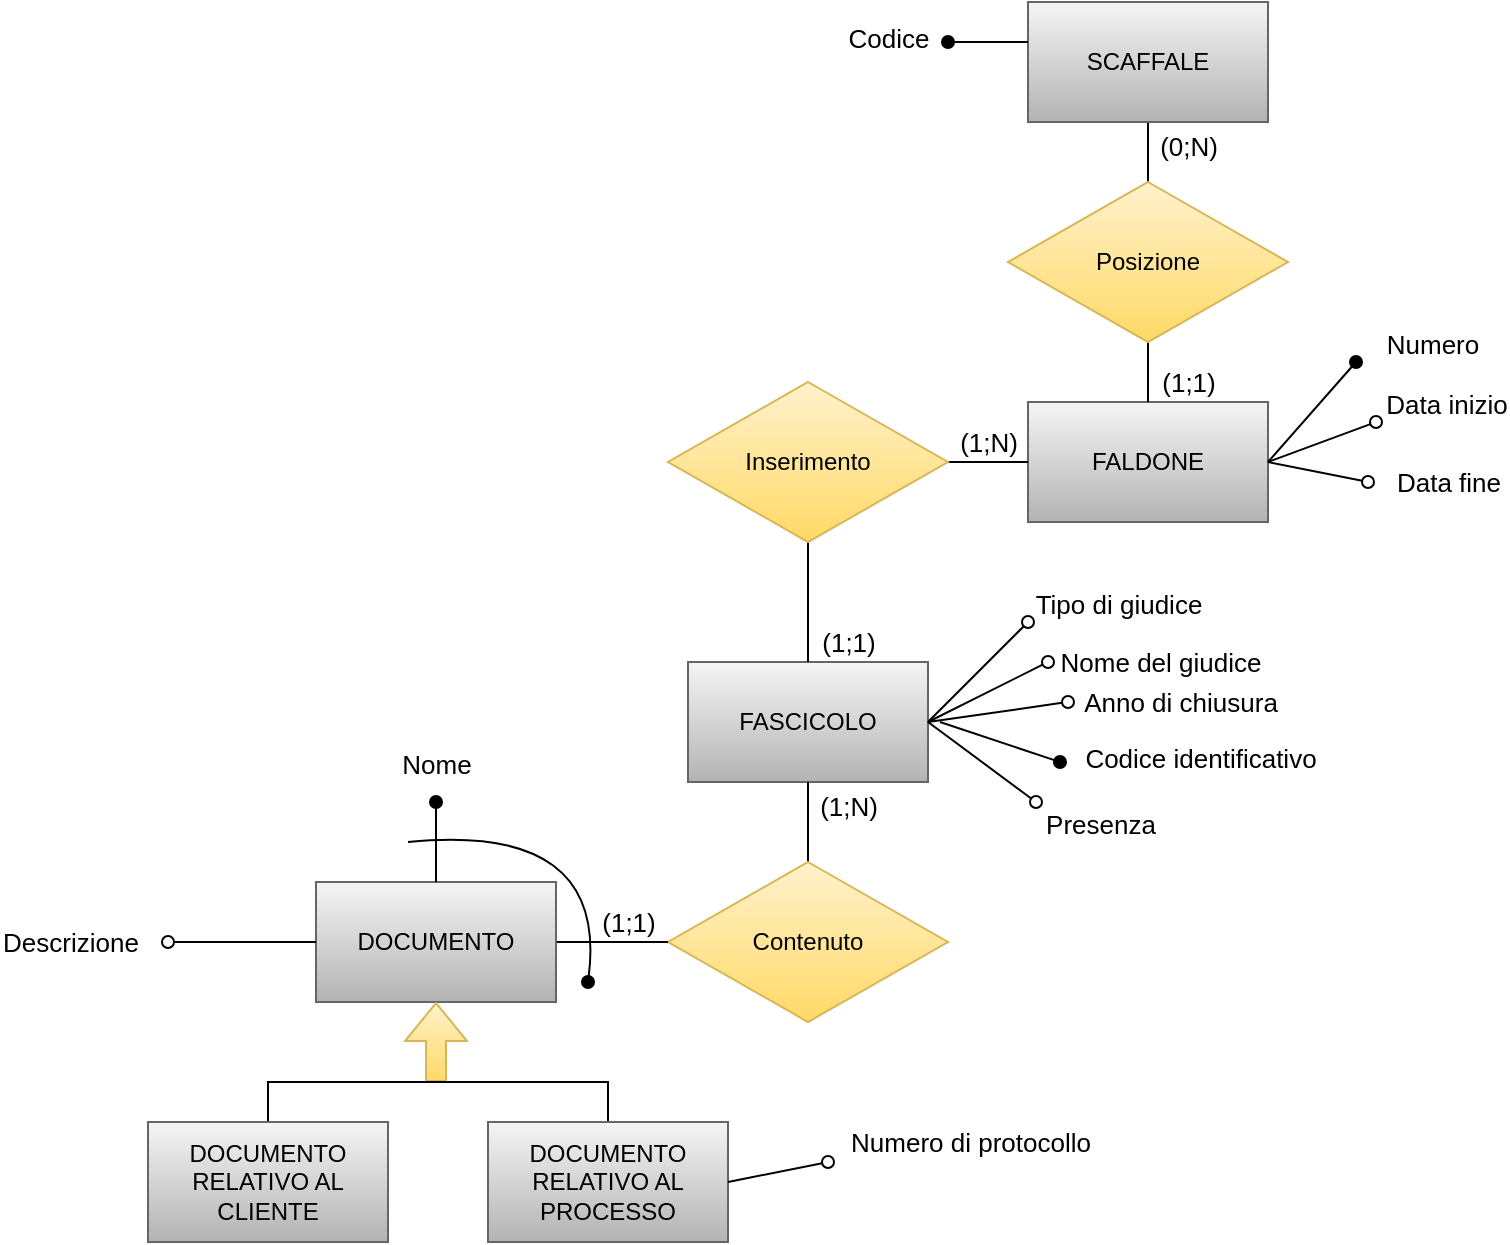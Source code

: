 <mxfile version="15.7.3" type="device"><diagram id="Vu_v4GvVpJcL4cm9YYdX" name="Pagina-1"><mxGraphModel dx="946" dy="626" grid="1" gridSize="10" guides="1" tooltips="1" connect="1" arrows="1" fold="1" page="1" pageScale="1" pageWidth="827" pageHeight="1169" math="0" shadow="0"><root><mxCell id="0"/><mxCell id="1" parent="0"/><mxCell id="B6AVpQu9Wes-F1NM1T3R-1" value="FASCICOLO" style="rounded=0;whiteSpace=wrap;html=1;fillColor=#f5f5f5;gradientColor=#b3b3b3;strokeColor=#666666;" parent="1" vertex="1"><mxGeometry x="350" y="480" width="120" height="60" as="geometry"/></mxCell><mxCell id="B6AVpQu9Wes-F1NM1T3R-3" value="FALDONE" style="rounded=0;whiteSpace=wrap;html=1;fillColor=#f5f5f5;gradientColor=#b3b3b3;strokeColor=#666666;" parent="1" vertex="1"><mxGeometry x="520" y="350" width="120" height="60" as="geometry"/></mxCell><mxCell id="B6AVpQu9Wes-F1NM1T3R-5" value="" style="edgeStyle=orthogonalEdgeStyle;rounded=0;orthogonalLoop=1;jettySize=auto;html=1;startArrow=none;startFill=0;endArrow=none;endFill=0;" parent="1" source="B6AVpQu9Wes-F1NM1T3R-6" target="B6AVpQu9Wes-F1NM1T3R-1" edge="1"><mxGeometry relative="1" as="geometry"/></mxCell><mxCell id="qi-3fAe8yjlo5WdNPsHU-6" value="(1;N)" style="edgeLabel;html=1;align=center;verticalAlign=middle;resizable=0;points=[];fontSize=13;" parent="B6AVpQu9Wes-F1NM1T3R-5" vertex="1" connectable="0"><mxGeometry x="0.4" y="2" relative="1" as="geometry"><mxPoint x="22" as="offset"/></mxGeometry></mxCell><mxCell id="B6AVpQu9Wes-F1NM1T3R-6" value="Contenuto" style="rhombus;whiteSpace=wrap;html=1;fillColor=#fff2cc;gradientColor=#ffd966;strokeColor=#d6b656;" parent="1" vertex="1"><mxGeometry x="340" y="580" width="140" height="80" as="geometry"/></mxCell><mxCell id="B6AVpQu9Wes-F1NM1T3R-7" value="" style="edgeStyle=orthogonalEdgeStyle;rounded=0;orthogonalLoop=1;jettySize=auto;html=1;startArrow=none;startFill=0;endArrow=none;endFill=0;" parent="1" source="B6AVpQu9Wes-F1NM1T3R-9" target="B6AVpQu9Wes-F1NM1T3R-3" edge="1"><mxGeometry relative="1" as="geometry"/></mxCell><mxCell id="qi-3fAe8yjlo5WdNPsHU-4" value="(1;N)" style="edgeLabel;html=1;align=center;verticalAlign=middle;resizable=0;points=[];fontSize=13;" parent="B6AVpQu9Wes-F1NM1T3R-7" vertex="1" connectable="0"><mxGeometry x="-0.2" relative="1" as="geometry"><mxPoint x="4" y="-10" as="offset"/></mxGeometry></mxCell><mxCell id="B6AVpQu9Wes-F1NM1T3R-8" value="" style="edgeStyle=orthogonalEdgeStyle;rounded=0;orthogonalLoop=1;jettySize=auto;html=1;startArrow=none;startFill=0;endArrow=none;endFill=0;" parent="1" source="B6AVpQu9Wes-F1NM1T3R-9" target="B6AVpQu9Wes-F1NM1T3R-1" edge="1"><mxGeometry relative="1" as="geometry"/></mxCell><mxCell id="qi-3fAe8yjlo5WdNPsHU-3" value="(1;1)" style="edgeLabel;html=1;align=center;verticalAlign=middle;resizable=0;points=[];fontSize=13;" parent="B6AVpQu9Wes-F1NM1T3R-8" vertex="1" connectable="0"><mxGeometry x="-0.433" y="2" relative="1" as="geometry"><mxPoint x="18" y="33" as="offset"/></mxGeometry></mxCell><mxCell id="B6AVpQu9Wes-F1NM1T3R-9" value="Inserimento" style="rhombus;whiteSpace=wrap;html=1;fillColor=#fff2cc;gradientColor=#ffd966;strokeColor=#d6b656;" parent="1" vertex="1"><mxGeometry x="340" y="340" width="140" height="80" as="geometry"/></mxCell><mxCell id="B6AVpQu9Wes-F1NM1T3R-10" value="" style="edgeStyle=orthogonalEdgeStyle;rounded=0;orthogonalLoop=1;jettySize=auto;html=1;startArrow=none;startFill=0;endArrow=none;endFill=0;" parent="1" source="B6AVpQu9Wes-F1NM1T3R-12" target="B6AVpQu9Wes-F1NM1T3R-3" edge="1"><mxGeometry relative="1" as="geometry"/></mxCell><mxCell id="qi-3fAe8yjlo5WdNPsHU-1" value="&lt;font style=&quot;font-size: 13px&quot;&gt;(1;1)&lt;/font&gt;" style="edgeLabel;html=1;align=center;verticalAlign=middle;resizable=0;points=[];" parent="B6AVpQu9Wes-F1NM1T3R-10" vertex="1" connectable="0"><mxGeometry x="0.36" y="1" relative="1" as="geometry"><mxPoint x="19" y="6" as="offset"/></mxGeometry></mxCell><mxCell id="B6AVpQu9Wes-F1NM1T3R-11" value="" style="edgeStyle=orthogonalEdgeStyle;rounded=0;orthogonalLoop=1;jettySize=auto;html=1;startArrow=none;startFill=0;endArrow=none;endFill=0;" parent="1" source="B6AVpQu9Wes-F1NM1T3R-12" target="B6AVpQu9Wes-F1NM1T3R-13" edge="1"><mxGeometry relative="1" as="geometry"/></mxCell><mxCell id="qi-3fAe8yjlo5WdNPsHU-2" value="(0;N)" style="edgeLabel;html=1;align=center;verticalAlign=middle;resizable=0;points=[];fontSize=13;" parent="B6AVpQu9Wes-F1NM1T3R-11" vertex="1" connectable="0"><mxGeometry x="0.52" y="2" relative="1" as="geometry"><mxPoint x="22" as="offset"/></mxGeometry></mxCell><mxCell id="B6AVpQu9Wes-F1NM1T3R-12" value="Posizione" style="rhombus;whiteSpace=wrap;html=1;fillColor=#fff2cc;gradientColor=#ffd966;strokeColor=#d6b656;" parent="1" vertex="1"><mxGeometry x="510" y="240" width="140" height="80" as="geometry"/></mxCell><mxCell id="B6AVpQu9Wes-F1NM1T3R-13" value="SCAFFALE" style="whiteSpace=wrap;html=1;fillColor=#f5f5f5;gradientColor=#b3b3b3;strokeColor=#666666;" parent="1" vertex="1"><mxGeometry x="520" y="150" width="120" height="60" as="geometry"/></mxCell><mxCell id="B6AVpQu9Wes-F1NM1T3R-14" value="" style="endArrow=oval;html=1;rounded=0;endFill=1;" parent="1" edge="1"><mxGeometry width="50" height="50" relative="1" as="geometry"><mxPoint x="520" y="170" as="sourcePoint"/><mxPoint x="480" y="170" as="targetPoint"/></mxGeometry></mxCell><mxCell id="B6AVpQu9Wes-F1NM1T3R-15" value="Codice" style="edgeLabel;html=1;align=center;verticalAlign=middle;resizable=0;points=[];fontSize=13;" parent="B6AVpQu9Wes-F1NM1T3R-14" vertex="1" connectable="0"><mxGeometry x="0.2" y="-1" relative="1" as="geometry"><mxPoint x="-46" y="-1" as="offset"/></mxGeometry></mxCell><mxCell id="B6AVpQu9Wes-F1NM1T3R-22" value="" style="edgeStyle=orthogonalEdgeStyle;rounded=0;orthogonalLoop=1;jettySize=auto;html=1;startArrow=none;startFill=0;endArrow=none;endFill=0;entryX=1;entryY=0.5;entryDx=0;entryDy=0;" parent="1" source="B6AVpQu9Wes-F1NM1T3R-6" target="B6AVpQu9Wes-F1NM1T3R-39" edge="1"><mxGeometry relative="1" as="geometry"><mxPoint x="290" y="620" as="targetPoint"/><mxPoint x="340" y="620" as="sourcePoint"/></mxGeometry></mxCell><mxCell id="qi-3fAe8yjlo5WdNPsHU-5" value="(1;1)" style="edgeLabel;html=1;align=center;verticalAlign=middle;resizable=0;points=[];fontSize=13;" parent="B6AVpQu9Wes-F1NM1T3R-22" vertex="1" connectable="0"><mxGeometry x="-0.036" y="2" relative="1" as="geometry"><mxPoint x="7" y="-12" as="offset"/></mxGeometry></mxCell><mxCell id="B6AVpQu9Wes-F1NM1T3R-23" value="" style="endArrow=oval;html=1;rounded=0;endFill=1;" parent="1" edge="1"><mxGeometry width="50" height="50" relative="1" as="geometry"><mxPoint x="640" y="380" as="sourcePoint"/><mxPoint x="684" y="330" as="targetPoint"/></mxGeometry></mxCell><mxCell id="B6AVpQu9Wes-F1NM1T3R-24" value="Numero" style="edgeLabel;html=1;align=center;verticalAlign=middle;resizable=0;points=[];fontSize=13;" parent="B6AVpQu9Wes-F1NM1T3R-23" vertex="1" connectable="0"><mxGeometry x="0.46" y="-1" relative="1" as="geometry"><mxPoint x="49" y="-24" as="offset"/></mxGeometry></mxCell><mxCell id="B6AVpQu9Wes-F1NM1T3R-25" value="" style="endArrow=oval;html=1;rounded=0;endFill=0;" parent="1" edge="1"><mxGeometry width="50" height="50" relative="1" as="geometry"><mxPoint x="640" y="380" as="sourcePoint"/><mxPoint x="694" y="360" as="targetPoint"/></mxGeometry></mxCell><mxCell id="B6AVpQu9Wes-F1NM1T3R-26" value="Data inizio" style="edgeLabel;html=1;align=center;verticalAlign=middle;resizable=0;points=[];fontSize=13;" parent="B6AVpQu9Wes-F1NM1T3R-25" vertex="1" connectable="0"><mxGeometry x="0.46" y="-1" relative="1" as="geometry"><mxPoint x="49" y="-16" as="offset"/></mxGeometry></mxCell><mxCell id="B6AVpQu9Wes-F1NM1T3R-27" value="" style="endArrow=oval;html=1;rounded=0;endFill=0;" parent="1" edge="1"><mxGeometry width="50" height="50" relative="1" as="geometry"><mxPoint x="640" y="380" as="sourcePoint"/><mxPoint x="690" y="390" as="targetPoint"/></mxGeometry></mxCell><mxCell id="B6AVpQu9Wes-F1NM1T3R-28" value="Data fine" style="edgeLabel;html=1;align=center;verticalAlign=middle;resizable=0;points=[];fontSize=13;" parent="B6AVpQu9Wes-F1NM1T3R-27" vertex="1" connectable="0"><mxGeometry x="0.46" y="-1" relative="1" as="geometry"><mxPoint x="54" y="2" as="offset"/></mxGeometry></mxCell><mxCell id="B6AVpQu9Wes-F1NM1T3R-29" value="" style="endArrow=oval;html=1;rounded=0;endFill=0;" parent="1" edge="1"><mxGeometry width="50" height="50" relative="1" as="geometry"><mxPoint x="470" y="510" as="sourcePoint"/><mxPoint x="520" y="460" as="targetPoint"/></mxGeometry></mxCell><mxCell id="B6AVpQu9Wes-F1NM1T3R-30" value="Tipo di giudice" style="edgeLabel;html=1;align=center;verticalAlign=middle;resizable=0;points=[];fontSize=13;" parent="B6AVpQu9Wes-F1NM1T3R-29" vertex="1" connectable="0"><mxGeometry x="0.46" y="-4" relative="1" as="geometry"><mxPoint x="56" y="-26" as="offset"/></mxGeometry></mxCell><mxCell id="B6AVpQu9Wes-F1NM1T3R-31" value="" style="endArrow=oval;html=1;rounded=0;endFill=0;exitX=1;exitY=0.5;exitDx=0;exitDy=0;" parent="1" edge="1"><mxGeometry width="50" height="50" relative="1" as="geometry"><mxPoint x="470" y="510" as="sourcePoint"/><mxPoint x="530" y="480" as="targetPoint"/></mxGeometry></mxCell><mxCell id="B6AVpQu9Wes-F1NM1T3R-32" value="Nome del giudice" style="edgeLabel;html=1;align=center;verticalAlign=middle;resizable=0;points=[];fontSize=13;" parent="B6AVpQu9Wes-F1NM1T3R-31" vertex="1" connectable="0"><mxGeometry x="0.46" y="-4" relative="1" as="geometry"><mxPoint x="70" y="-12" as="offset"/></mxGeometry></mxCell><mxCell id="B6AVpQu9Wes-F1NM1T3R-33" value="" style="endArrow=oval;html=1;rounded=0;endFill=0;exitX=1;exitY=0.5;exitDx=0;exitDy=0;" parent="1" edge="1"><mxGeometry width="50" height="50" relative="1" as="geometry"><mxPoint x="470" y="510" as="sourcePoint"/><mxPoint x="540" y="500" as="targetPoint"/></mxGeometry></mxCell><mxCell id="B6AVpQu9Wes-F1NM1T3R-34" value="Anno di chiusura" style="edgeLabel;html=1;align=center;verticalAlign=middle;resizable=0;points=[];fontSize=13;" parent="B6AVpQu9Wes-F1NM1T3R-33" vertex="1" connectable="0"><mxGeometry x="0.46" y="-4" relative="1" as="geometry"><mxPoint x="74" y="-7" as="offset"/></mxGeometry></mxCell><mxCell id="B6AVpQu9Wes-F1NM1T3R-35" value="" style="endArrow=oval;html=1;rounded=0;endFill=1;" parent="1" edge="1"><mxGeometry width="50" height="50" relative="1" as="geometry"><mxPoint x="476" y="510" as="sourcePoint"/><mxPoint x="536" y="530" as="targetPoint"/></mxGeometry></mxCell><mxCell id="B6AVpQu9Wes-F1NM1T3R-36" value="Codice identificativo" style="edgeLabel;html=1;align=center;verticalAlign=middle;resizable=0;points=[];fontSize=13;" parent="B6AVpQu9Wes-F1NM1T3R-35" vertex="1" connectable="0"><mxGeometry x="0.46" y="-4" relative="1" as="geometry"><mxPoint x="87" y="-1" as="offset"/></mxGeometry></mxCell><mxCell id="B6AVpQu9Wes-F1NM1T3R-37" value="" style="endArrow=oval;html=1;rounded=0;endFill=0;" parent="1" edge="1"><mxGeometry width="50" height="50" relative="1" as="geometry"><mxPoint x="470" y="510" as="sourcePoint"/><mxPoint x="524" y="550" as="targetPoint"/></mxGeometry></mxCell><mxCell id="B6AVpQu9Wes-F1NM1T3R-38" value="Presenza" style="edgeLabel;html=1;align=center;verticalAlign=middle;resizable=0;points=[];fontSize=13;" parent="B6AVpQu9Wes-F1NM1T3R-37" vertex="1" connectable="0"><mxGeometry x="0.46" y="-4" relative="1" as="geometry"><mxPoint x="49" y="18" as="offset"/></mxGeometry></mxCell><mxCell id="B6AVpQu9Wes-F1NM1T3R-39" value="DOCUMENTO" style="rounded=0;whiteSpace=wrap;html=1;fillColor=#f5f5f5;gradientColor=#b3b3b3;strokeColor=#666666;" parent="1" vertex="1"><mxGeometry x="164" y="590" width="120" height="60" as="geometry"/></mxCell><mxCell id="B6AVpQu9Wes-F1NM1T3R-40" value="" style="endArrow=oval;html=1;rounded=0;exitX=0.5;exitY=0;exitDx=0;exitDy=0;endFill=1;" parent="1" source="B6AVpQu9Wes-F1NM1T3R-39" edge="1"><mxGeometry width="50" height="50" relative="1" as="geometry"><mxPoint x="100" y="620" as="sourcePoint"/><mxPoint x="224" y="550" as="targetPoint"/></mxGeometry></mxCell><mxCell id="B6AVpQu9Wes-F1NM1T3R-41" value="&lt;font style=&quot;font-size: 13px&quot;&gt;Nome&lt;/font&gt;" style="edgeLabel;html=1;align=center;verticalAlign=middle;resizable=0;points=[];" parent="B6AVpQu9Wes-F1NM1T3R-40" vertex="1" connectable="0"><mxGeometry x="0.582" y="1" relative="1" as="geometry"><mxPoint x="1" y="-28" as="offset"/></mxGeometry></mxCell><mxCell id="B6AVpQu9Wes-F1NM1T3R-42" value="" style="shape=flexArrow;endArrow=classic;html=1;rounded=0;fontSize=13;fillColor=#fff2cc;gradientColor=#ffd966;strokeColor=#d6b656;" parent="1" edge="1"><mxGeometry width="50" height="50" relative="1" as="geometry"><mxPoint x="224" y="690" as="sourcePoint"/><mxPoint x="224" y="650" as="targetPoint"/></mxGeometry></mxCell><mxCell id="B6AVpQu9Wes-F1NM1T3R-43" style="edgeStyle=orthogonalEdgeStyle;rounded=0;orthogonalLoop=1;jettySize=auto;html=1;entryX=0.5;entryY=0;entryDx=0;entryDy=0;fontSize=13;endArrow=none;endFill=0;" parent="1" source="B6AVpQu9Wes-F1NM1T3R-44" target="B6AVpQu9Wes-F1NM1T3R-45" edge="1"><mxGeometry relative="1" as="geometry"><Array as="points"><mxPoint x="140" y="690"/><mxPoint x="310" y="690"/></Array></mxGeometry></mxCell><mxCell id="B6AVpQu9Wes-F1NM1T3R-44" value="DOCUMENTO RELATIVO AL CLIENTE" style="rounded=0;whiteSpace=wrap;html=1;fillColor=#f5f5f5;gradientColor=#b3b3b3;strokeColor=#666666;" parent="1" vertex="1"><mxGeometry x="80" y="710" width="120" height="60" as="geometry"/></mxCell><mxCell id="B6AVpQu9Wes-F1NM1T3R-45" value="DOCUMENTO RELATIVO AL PROCESSO" style="rounded=0;whiteSpace=wrap;html=1;fillColor=#f5f5f5;gradientColor=#b3b3b3;strokeColor=#666666;" parent="1" vertex="1"><mxGeometry x="250" y="710" width="120" height="60" as="geometry"/></mxCell><mxCell id="B6AVpQu9Wes-F1NM1T3R-46" value="" style="endArrow=oval;html=1;rounded=0;exitX=0;exitY=0.5;exitDx=0;exitDy=0;endFill=0;" parent="1" source="B6AVpQu9Wes-F1NM1T3R-39" edge="1"><mxGeometry width="50" height="50" relative="1" as="geometry"><mxPoint x="144" y="650" as="sourcePoint"/><mxPoint x="90" y="620" as="targetPoint"/></mxGeometry></mxCell><mxCell id="B6AVpQu9Wes-F1NM1T3R-47" value="&lt;font style=&quot;font-size: 13px&quot;&gt;Descrizione&lt;/font&gt;" style="edgeLabel;html=1;align=center;verticalAlign=middle;resizable=0;points=[];" parent="B6AVpQu9Wes-F1NM1T3R-46" vertex="1" connectable="0"><mxGeometry x="0.582" y="1" relative="1" as="geometry"><mxPoint x="-65" y="-1" as="offset"/></mxGeometry></mxCell><mxCell id="B6AVpQu9Wes-F1NM1T3R-48" value="" style="endArrow=oval;html=1;rounded=0;exitX=1;exitY=0.5;exitDx=0;exitDy=0;endFill=0;" parent="1" source="B6AVpQu9Wes-F1NM1T3R-45" edge="1"><mxGeometry width="50" height="50" relative="1" as="geometry"><mxPoint x="484" y="750" as="sourcePoint"/><mxPoint x="420" y="730" as="targetPoint"/></mxGeometry></mxCell><mxCell id="B6AVpQu9Wes-F1NM1T3R-49" value="&lt;font style=&quot;font-size: 13px&quot;&gt;Numero di protocollo&lt;/font&gt;" style="edgeLabel;html=1;align=center;verticalAlign=middle;resizable=0;points=[];" parent="B6AVpQu9Wes-F1NM1T3R-48" vertex="1" connectable="0"><mxGeometry x="0.582" y="1" relative="1" as="geometry"><mxPoint x="81" y="-11" as="offset"/></mxGeometry></mxCell><mxCell id="HpMVYLgEbvb9MTZHTSv0-1" value="" style="curved=1;endArrow=oval;html=1;rounded=0;endFill=1;" edge="1" parent="1"><mxGeometry width="50" height="50" relative="1" as="geometry"><mxPoint x="210" y="570" as="sourcePoint"/><mxPoint x="300" y="640" as="targetPoint"/><Array as="points"><mxPoint x="310" y="560"/></Array></mxGeometry></mxCell></root></mxGraphModel></diagram></mxfile>